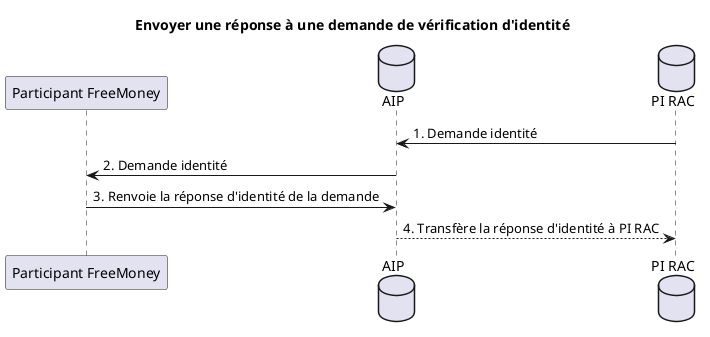 @startuml
title "Envoyer une réponse à une demande de vérification d'identité"

participant "Participant FreeMoney" as partFreeMoney
database "AIP" as aip
database "PI RAC" as piRac

piRac -> aip : 1. Demande identité
aip -> partFreeMoney : 2. Demande identité

partFreeMoney -> aip : 3. Renvoie la réponse d'identité de la demande
aip --> piRac : 4. Transfère la réponse d'identité à PI RAC

@enduml
